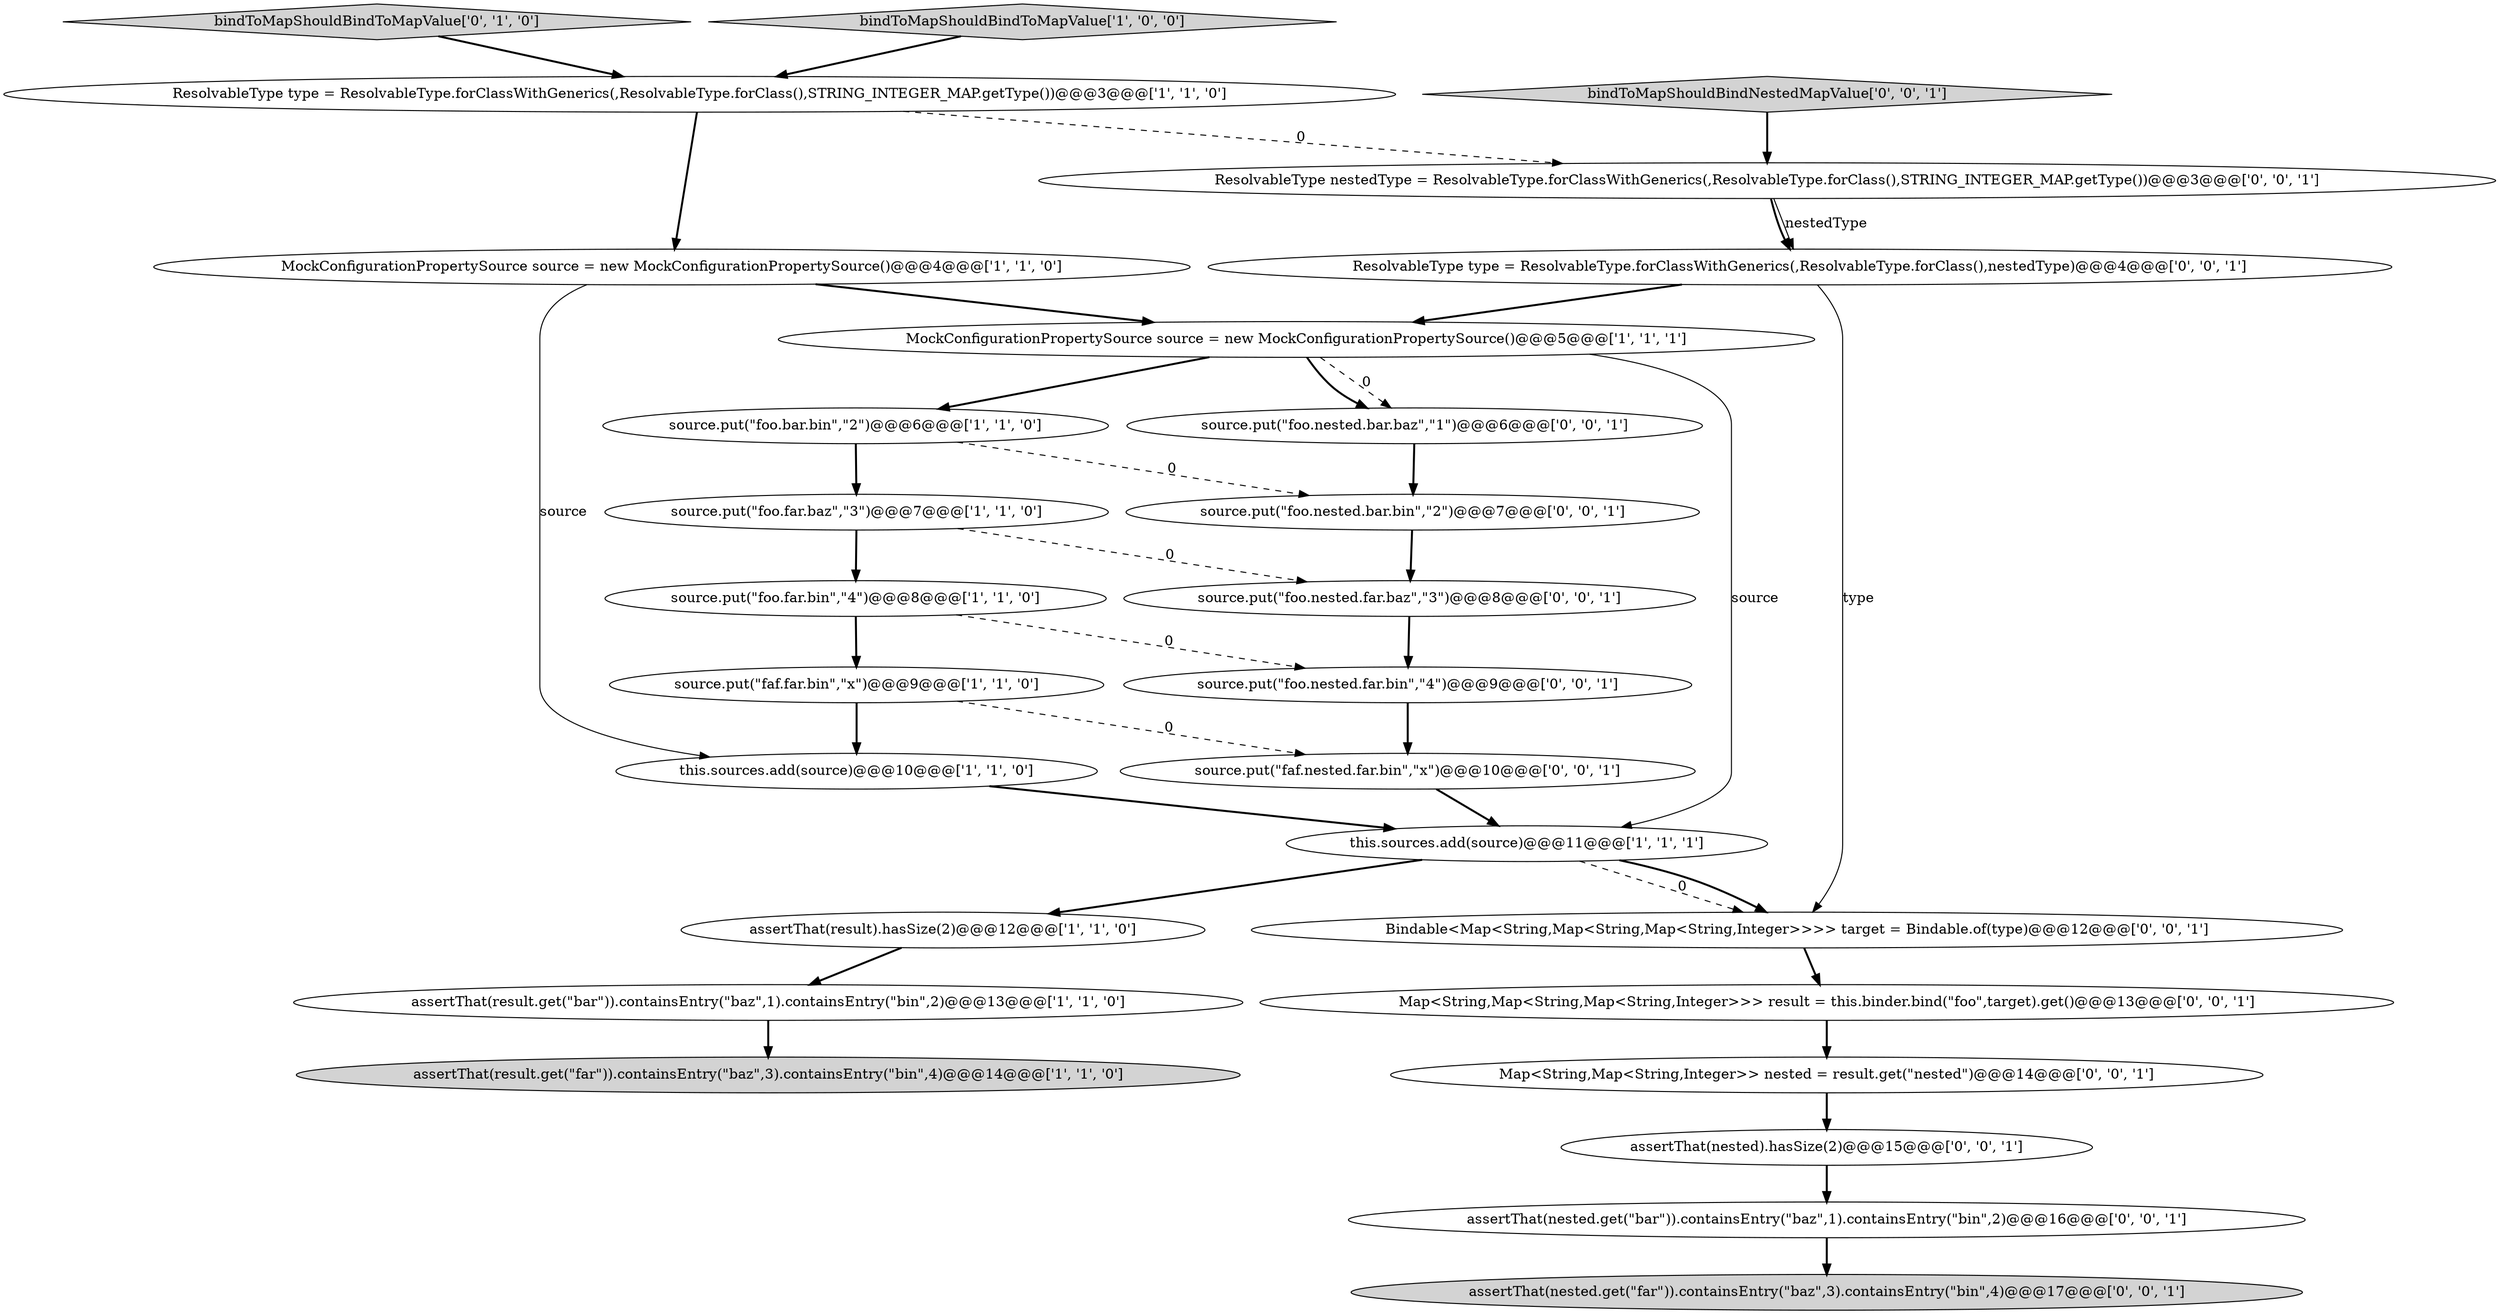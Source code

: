digraph {
14 [style = filled, label = "source.put(\"foo.nested.bar.baz\",\"1\")@@@6@@@['0', '0', '1']", fillcolor = white, shape = ellipse image = "AAA0AAABBB3BBB"];
19 [style = filled, label = "Map<String,Map<String,Integer>> nested = result.get(\"nested\")@@@14@@@['0', '0', '1']", fillcolor = white, shape = ellipse image = "AAA0AAABBB3BBB"];
8 [style = filled, label = "source.put(\"foo.far.baz\",\"3\")@@@7@@@['1', '1', '0']", fillcolor = white, shape = ellipse image = "AAA0AAABBB1BBB"];
13 [style = filled, label = "bindToMapShouldBindToMapValue['0', '1', '0']", fillcolor = lightgray, shape = diamond image = "AAA0AAABBB2BBB"];
5 [style = filled, label = "source.put(\"foo.far.bin\",\"4\")@@@8@@@['1', '1', '0']", fillcolor = white, shape = ellipse image = "AAA0AAABBB1BBB"];
27 [style = filled, label = "Map<String,Map<String,Map<String,Integer>>> result = this.binder.bind(\"foo\",target).get()@@@13@@@['0', '0', '1']", fillcolor = white, shape = ellipse image = "AAA0AAABBB3BBB"];
7 [style = filled, label = "ResolvableType type = ResolvableType.forClassWithGenerics(,ResolvableType.forClass(),STRING_INTEGER_MAP.getType())@@@3@@@['1', '1', '0']", fillcolor = white, shape = ellipse image = "AAA0AAABBB1BBB"];
3 [style = filled, label = "this.sources.add(source)@@@10@@@['1', '1', '0']", fillcolor = white, shape = ellipse image = "AAA0AAABBB1BBB"];
17 [style = filled, label = "ResolvableType nestedType = ResolvableType.forClassWithGenerics(,ResolvableType.forClass(),STRING_INTEGER_MAP.getType())@@@3@@@['0', '0', '1']", fillcolor = white, shape = ellipse image = "AAA0AAABBB3BBB"];
26 [style = filled, label = "bindToMapShouldBindNestedMapValue['0', '0', '1']", fillcolor = lightgray, shape = diamond image = "AAA0AAABBB3BBB"];
22 [style = filled, label = "assertThat(nested.get(\"far\")).containsEntry(\"baz\",3).containsEntry(\"bin\",4)@@@17@@@['0', '0', '1']", fillcolor = lightgray, shape = ellipse image = "AAA0AAABBB3BBB"];
18 [style = filled, label = "source.put(\"foo.nested.far.bin\",\"4\")@@@9@@@['0', '0', '1']", fillcolor = white, shape = ellipse image = "AAA0AAABBB3BBB"];
2 [style = filled, label = "this.sources.add(source)@@@11@@@['1', '1', '1']", fillcolor = white, shape = ellipse image = "AAA0AAABBB1BBB"];
21 [style = filled, label = "source.put(\"faf.nested.far.bin\",\"x\")@@@10@@@['0', '0', '1']", fillcolor = white, shape = ellipse image = "AAA0AAABBB3BBB"];
12 [style = filled, label = "MockConfigurationPropertySource source = new MockConfigurationPropertySource()@@@4@@@['1', '1', '0']", fillcolor = white, shape = ellipse image = "AAA0AAABBB1BBB"];
9 [style = filled, label = "assertThat(result.get(\"far\")).containsEntry(\"baz\",3).containsEntry(\"bin\",4)@@@14@@@['1', '1', '0']", fillcolor = lightgray, shape = ellipse image = "AAA0AAABBB1BBB"];
20 [style = filled, label = "source.put(\"foo.nested.bar.bin\",\"2\")@@@7@@@['0', '0', '1']", fillcolor = white, shape = ellipse image = "AAA0AAABBB3BBB"];
24 [style = filled, label = "assertThat(nested).hasSize(2)@@@15@@@['0', '0', '1']", fillcolor = white, shape = ellipse image = "AAA0AAABBB3BBB"];
15 [style = filled, label = "Bindable<Map<String,Map<String,Map<String,Integer>>>> target = Bindable.of(type)@@@12@@@['0', '0', '1']", fillcolor = white, shape = ellipse image = "AAA0AAABBB3BBB"];
23 [style = filled, label = "assertThat(nested.get(\"bar\")).containsEntry(\"baz\",1).containsEntry(\"bin\",2)@@@16@@@['0', '0', '1']", fillcolor = white, shape = ellipse image = "AAA0AAABBB3BBB"];
16 [style = filled, label = "source.put(\"foo.nested.far.baz\",\"3\")@@@8@@@['0', '0', '1']", fillcolor = white, shape = ellipse image = "AAA0AAABBB3BBB"];
1 [style = filled, label = "assertThat(result).hasSize(2)@@@12@@@['1', '1', '0']", fillcolor = white, shape = ellipse image = "AAA0AAABBB1BBB"];
6 [style = filled, label = "bindToMapShouldBindToMapValue['1', '0', '0']", fillcolor = lightgray, shape = diamond image = "AAA0AAABBB1BBB"];
25 [style = filled, label = "ResolvableType type = ResolvableType.forClassWithGenerics(,ResolvableType.forClass(),nestedType)@@@4@@@['0', '0', '1']", fillcolor = white, shape = ellipse image = "AAA0AAABBB3BBB"];
10 [style = filled, label = "source.put(\"faf.far.bin\",\"x\")@@@9@@@['1', '1', '0']", fillcolor = white, shape = ellipse image = "AAA0AAABBB1BBB"];
0 [style = filled, label = "source.put(\"foo.bar.bin\",\"2\")@@@6@@@['1', '1', '0']", fillcolor = white, shape = ellipse image = "AAA0AAABBB1BBB"];
4 [style = filled, label = "assertThat(result.get(\"bar\")).containsEntry(\"baz\",1).containsEntry(\"bin\",2)@@@13@@@['1', '1', '0']", fillcolor = white, shape = ellipse image = "AAA0AAABBB1BBB"];
11 [style = filled, label = "MockConfigurationPropertySource source = new MockConfigurationPropertySource()@@@5@@@['1', '1', '1']", fillcolor = white, shape = ellipse image = "AAA0AAABBB1BBB"];
4->9 [style = bold, label=""];
5->10 [style = bold, label=""];
17->25 [style = bold, label=""];
11->2 [style = solid, label="source"];
1->4 [style = bold, label=""];
8->16 [style = dashed, label="0"];
16->18 [style = bold, label=""];
10->21 [style = dashed, label="0"];
26->17 [style = bold, label=""];
12->3 [style = solid, label="source"];
11->14 [style = bold, label=""];
7->12 [style = bold, label=""];
7->17 [style = dashed, label="0"];
2->1 [style = bold, label=""];
12->11 [style = bold, label=""];
10->3 [style = bold, label=""];
5->18 [style = dashed, label="0"];
0->20 [style = dashed, label="0"];
17->25 [style = solid, label="nestedType"];
21->2 [style = bold, label=""];
19->24 [style = bold, label=""];
2->15 [style = dashed, label="0"];
11->0 [style = bold, label=""];
23->22 [style = bold, label=""];
20->16 [style = bold, label=""];
8->5 [style = bold, label=""];
3->2 [style = bold, label=""];
25->11 [style = bold, label=""];
13->7 [style = bold, label=""];
11->14 [style = dashed, label="0"];
2->15 [style = bold, label=""];
0->8 [style = bold, label=""];
25->15 [style = solid, label="type"];
27->19 [style = bold, label=""];
18->21 [style = bold, label=""];
6->7 [style = bold, label=""];
15->27 [style = bold, label=""];
14->20 [style = bold, label=""];
24->23 [style = bold, label=""];
}
